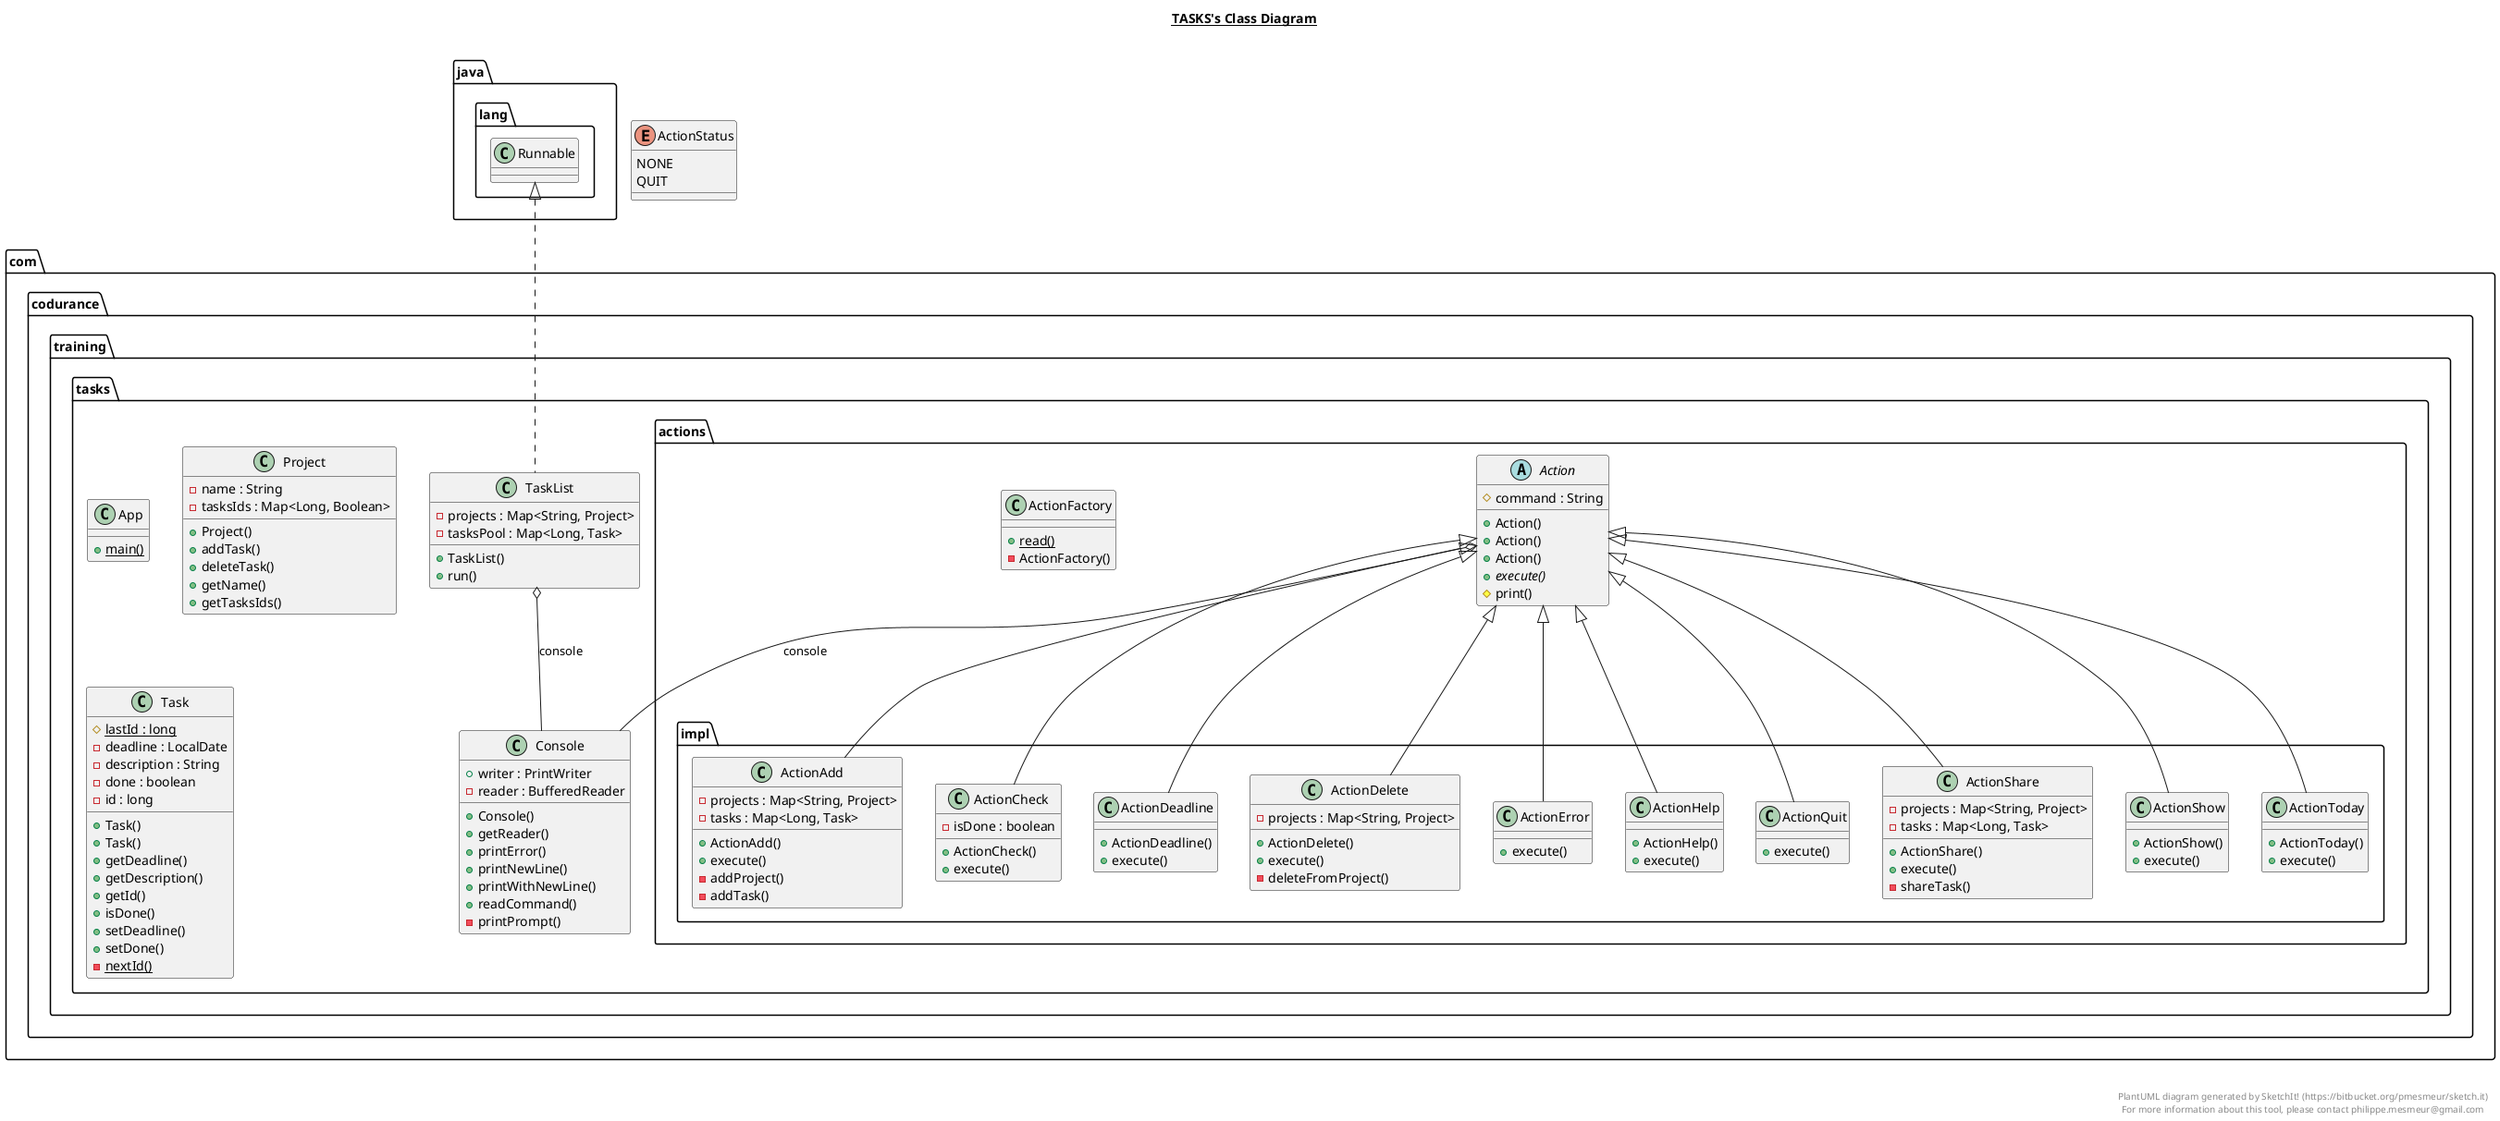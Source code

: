 @startuml

title __TASKS's Class Diagram__\n

class com.codurance.training.tasks.App {
    {static} + main()
}
  

class com.codurance.training.tasks.Console {
    + writer : PrintWriter
    - reader : BufferedReader
    + Console()
    + getReader()
    + printError()
    + printNewLine()
    + printWithNewLine()
    + readCommand()
    - printPrompt()
}
  

class com.codurance.training.tasks.Project {
    - name : String
    - tasksIds : Map<Long, Boolean>
    + Project()
    + addTask()
    + deleteTask()
    + getName()
    + getTasksIds()
}
  

class com.codurance.training.tasks.Task {
    {static} # lastId : long
    - deadline : LocalDate
    - description : String
    - done : boolean
    - id : long
    + Task()
    + Task()
    + getDeadline()
    + getDescription()
    + getId()
    + isDone()
    + setDeadline()
    + setDone()
    {static} - nextId()
}
  

class com.codurance.training.tasks.TaskList {
    - projects : Map<String, Project>
    - tasksPool : Map<Long, Task>
    + TaskList()
    + run()
}
  

com.codurance.training.tasks.TaskList .up.|> java.lang.Runnable
com.codurance.training.tasks.TaskList o-- com.codurance.training.tasks.Console : console


abstract class com.codurance.training.tasks.actions.Action {
  # command : String
  + Action()
  + Action()
  + Action()
  {abstract} + execute()
  # print()
}


class com.codurance.training.tasks.actions.ActionFactory {
  {static} + read()
  - ActionFactory()
}

enum ActionStatus {
NONE
QUIT
}


com.codurance.training.tasks.actions.Action o-- com.codurance.training.tasks.Console : console



class com.codurance.training.tasks.actions.impl.ActionAdd {
    - projects : Map<String, Project>
    - tasks : Map<Long, Task>
    + ActionAdd()
    + execute()
    - addProject()
    - addTask()
}


class com.codurance.training.tasks.actions.impl.ActionCheck {
    - isDone : boolean
    + ActionCheck()
    + execute()
}



class com.codurance.training.tasks.actions.impl.ActionDeadline {
    + ActionDeadline()
    + execute()
}


class com.codurance.training.tasks.actions.impl.ActionDelete {
    - projects : Map<String, Project>
    + ActionDelete()
    + execute()
    - deleteFromProject()
}

class com.codurance.training.tasks.actions.impl.ActionError {
    + execute()
}


class com.codurance.training.tasks.actions.impl.ActionHelp {
    + ActionHelp()
    + execute()
}


class com.codurance.training.tasks.actions.impl.ActionQuit {
    + execute()
}


class com.codurance.training.tasks.actions.impl.ActionShare {
    - projects : Map<String, Project>
    - tasks : Map<Long, Task>
    + ActionShare()
    + execute()
    - shareTask()
}


class com.codurance.training.tasks.actions.impl.ActionShow {
    + ActionShow()
    + execute()
}

class com.codurance.training.tasks.actions.impl.ActionToday {
    + ActionToday()
    + execute()
}


com.codurance.training.tasks.actions.impl.ActionAdd -up-|> com.codurance.training.tasks.actions.Action
com.codurance.training.tasks.actions.impl.ActionCheck -up-|> com.codurance.training.tasks.actions.Action
com.codurance.training.tasks.actions.impl.ActionDeadline -up-|> com.codurance.training.tasks.actions.Action
com.codurance.training.tasks.actions.impl.ActionDelete -up-|> com.codurance.training.tasks.actions.Action
com.codurance.training.tasks.actions.impl.ActionError -up-|> com.codurance.training.tasks.actions.Action
com.codurance.training.tasks.actions.impl.ActionHelp -up-|> com.codurance.training.tasks.actions.Action
com.codurance.training.tasks.actions.impl.ActionQuit -up-|> com.codurance.training.tasks.actions.Action
com.codurance.training.tasks.actions.impl.ActionShare -up-|> com.codurance.training.tasks.actions.Action
com.codurance.training.tasks.actions.impl.ActionShow -up-|> com.codurance.training.tasks.actions.Action
com.codurance.training.tasks.actions.impl.ActionToday -up-|> com.codurance.training.tasks.actions.Action



right footer


PlantUML diagram generated by SketchIt! (https://bitbucket.org/pmesmeur/sketch.it)
For more information about this tool, please contact philippe.mesmeur@gmail.com
endfooter

@enduml

